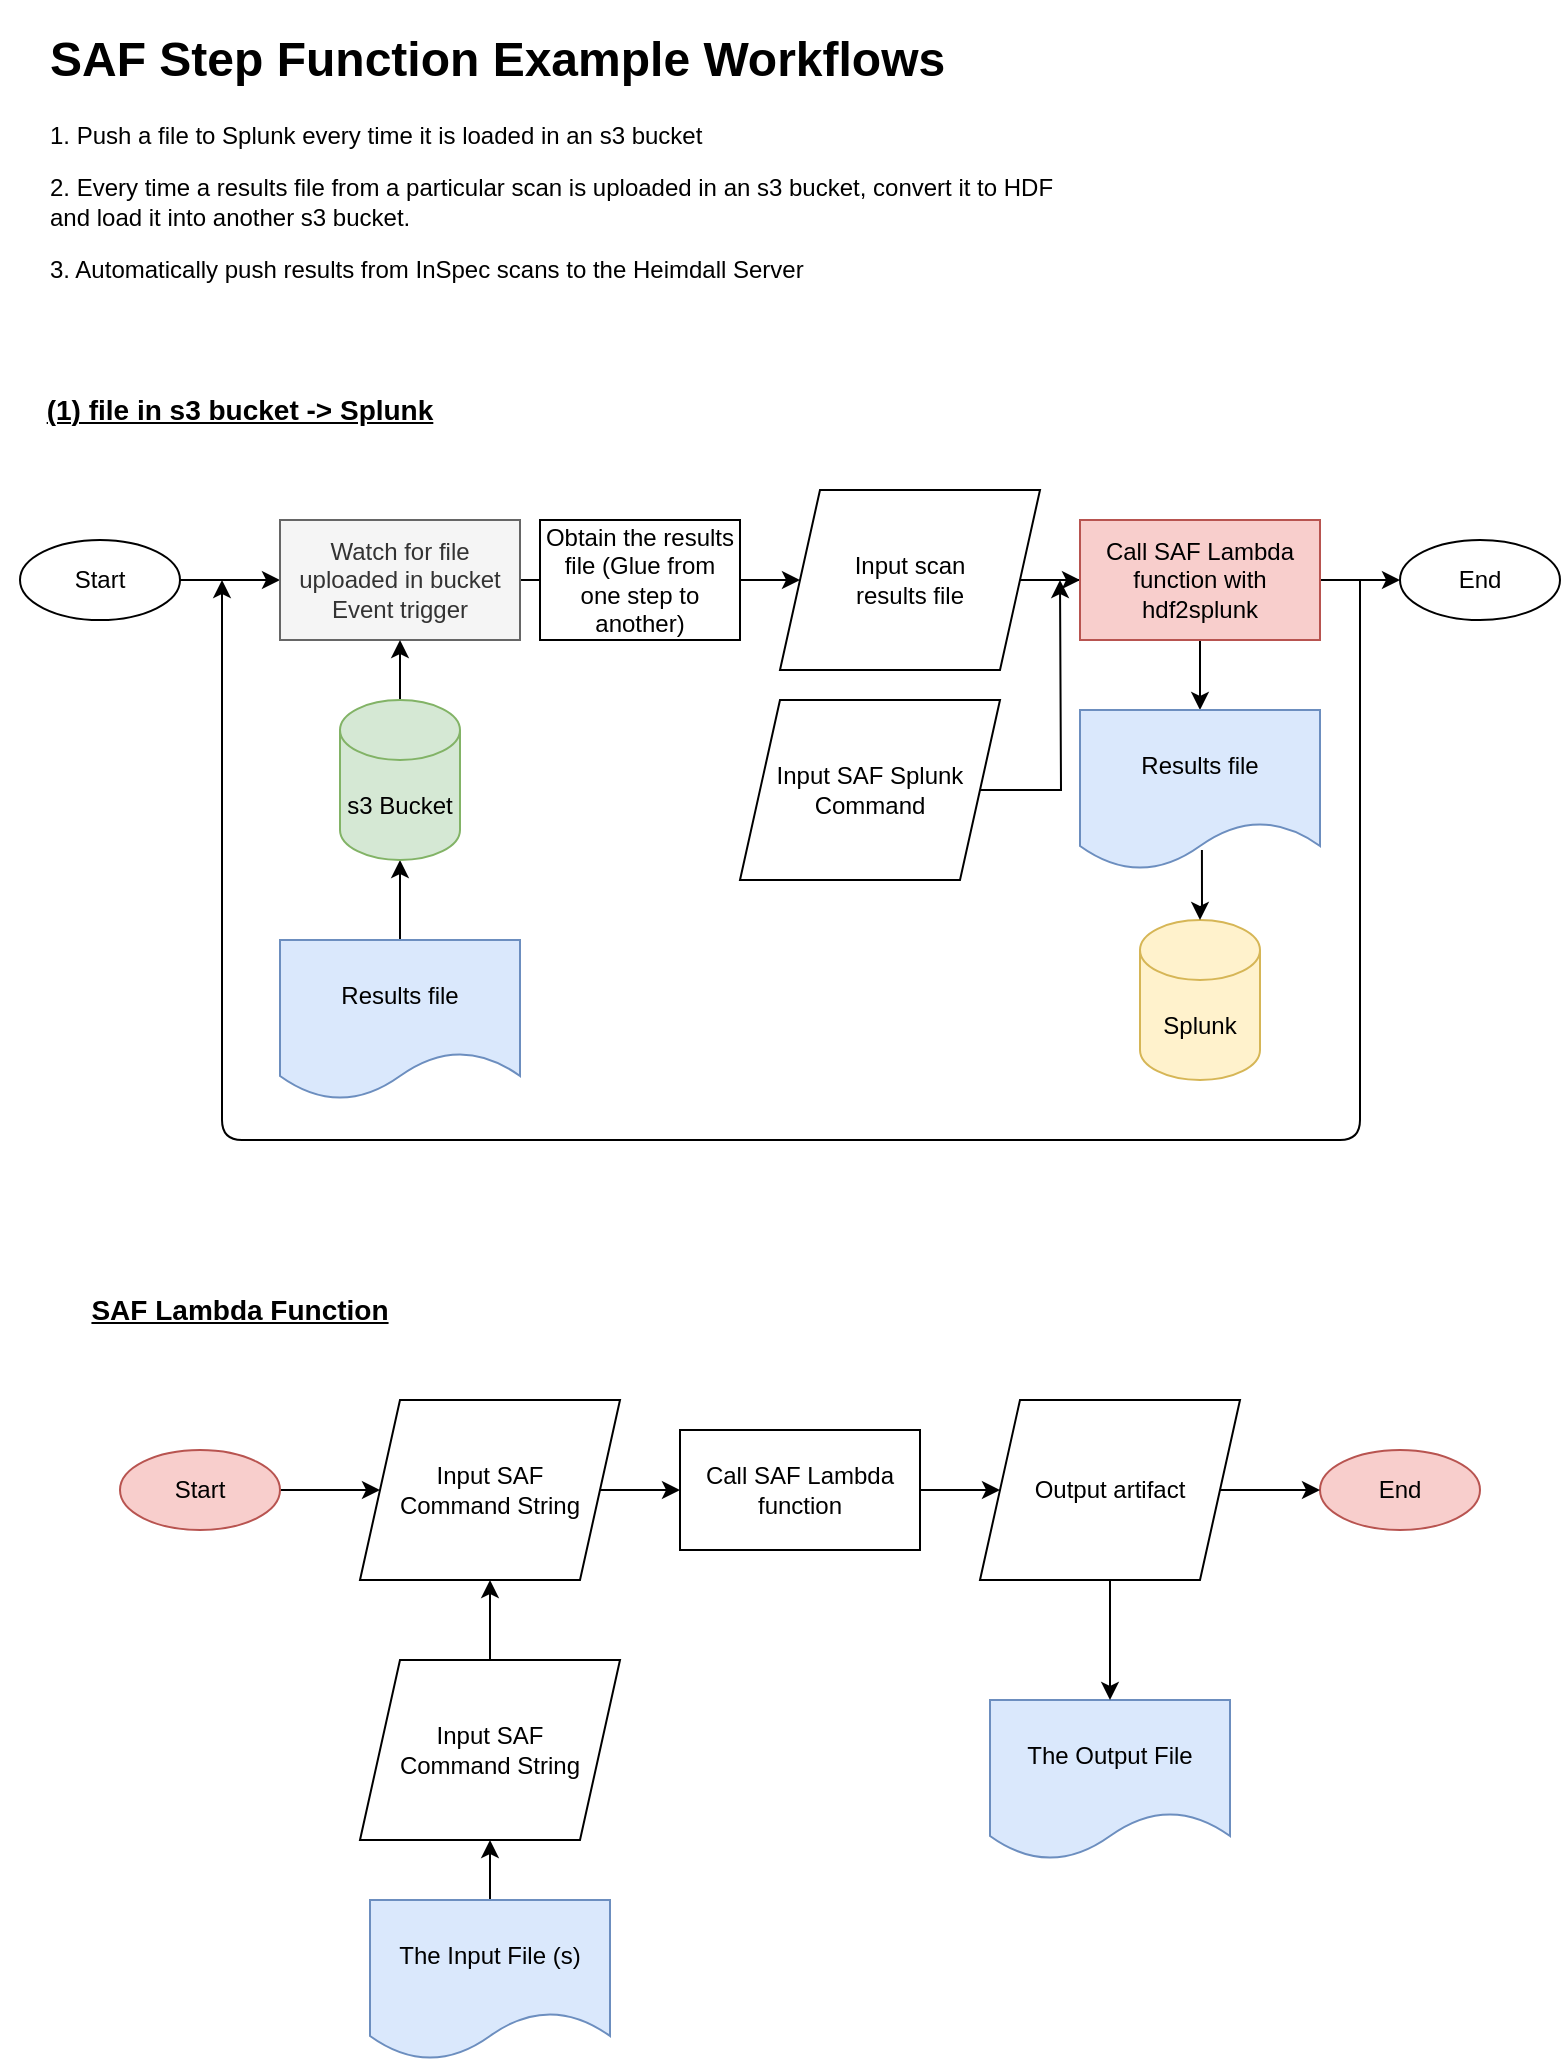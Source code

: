 <mxfile version="15.2.9"><diagram id="WcN2_QI625JYSltmx5Rg" name="Page-1"><mxGraphModel dx="1298" dy="794" grid="1" gridSize="10" guides="1" tooltips="1" connect="1" arrows="1" fold="1" page="1" pageScale="1" pageWidth="850" pageHeight="1100" math="0" shadow="0"><root><mxCell id="0"/><mxCell id="1" parent="0"/><mxCell id="DMB98WNy8Lz5mXE9MAYt-1" value="&lt;h1&gt;SAF Step Function Example Workflows&lt;br&gt;&lt;/h1&gt;&lt;p&gt;1. Push a file to Splunk every time it is loaded in an s3 bucket&lt;/p&gt;&lt;p&gt;2. Every time a results file from a particular scan is uploaded in an s3 bucket, convert it to HDF and load it into another s3 bucket.&lt;/p&gt;&lt;p&gt;3. Automatically push results from InSpec scans to the Heimdall Server&lt;br&gt;&lt;/p&gt;" style="text;html=1;strokeColor=none;fillColor=none;spacing=5;spacingTop=-20;whiteSpace=wrap;overflow=hidden;rounded=0;" vertex="1" parent="1"><mxGeometry x="20" y="10" width="530" height="240" as="geometry"/></mxCell><mxCell id="DMB98WNy8Lz5mXE9MAYt-2" value="&lt;u&gt;&lt;font style=&quot;font-size: 14px&quot;&gt;&lt;b&gt;(1) file in s3 bucket -&amp;gt; Splunk&lt;/b&gt;&lt;/font&gt;&lt;/u&gt;" style="text;html=1;strokeColor=none;fillColor=none;align=center;verticalAlign=middle;whiteSpace=wrap;rounded=0;" vertex="1" parent="1"><mxGeometry y="190" width="240" height="30" as="geometry"/></mxCell><mxCell id="DMB98WNy8Lz5mXE9MAYt-27" value="" style="edgeStyle=orthogonalEdgeStyle;rounded=0;orthogonalLoop=1;jettySize=auto;html=1;" edge="1" parent="1" source="DMB98WNy8Lz5mXE9MAYt-7" target="DMB98WNy8Lz5mXE9MAYt-17"><mxGeometry relative="1" as="geometry"/></mxCell><mxCell id="DMB98WNy8Lz5mXE9MAYt-7" value="Results file" style="shape=document;whiteSpace=wrap;html=1;boundedLbl=1;fillColor=#dae8fc;strokeColor=#6c8ebf;" vertex="1" parent="1"><mxGeometry x="140" y="470" width="120" height="80" as="geometry"/></mxCell><mxCell id="DMB98WNy8Lz5mXE9MAYt-23" value="" style="edgeStyle=orthogonalEdgeStyle;rounded=0;orthogonalLoop=1;jettySize=auto;html=1;" edge="1" parent="1" source="DMB98WNy8Lz5mXE9MAYt-8" target="DMB98WNy8Lz5mXE9MAYt-11"><mxGeometry relative="1" as="geometry"/></mxCell><mxCell id="DMB98WNy8Lz5mXE9MAYt-8" value="&lt;div&gt;Input scan&lt;/div&gt;&lt;div&gt;results file&lt;/div&gt;" style="shape=parallelogram;perimeter=parallelogramPerimeter;whiteSpace=wrap;html=1;fixedSize=1;" vertex="1" parent="1"><mxGeometry x="390" y="245" width="130" height="90" as="geometry"/></mxCell><mxCell id="DMB98WNy8Lz5mXE9MAYt-21" value="" style="edgeStyle=orthogonalEdgeStyle;rounded=0;orthogonalLoop=1;jettySize=auto;html=1;" edge="1" parent="1" source="DMB98WNy8Lz5mXE9MAYt-9" target="DMB98WNy8Lz5mXE9MAYt-12"><mxGeometry relative="1" as="geometry"/></mxCell><mxCell id="DMB98WNy8Lz5mXE9MAYt-9" value="Start" style="ellipse;whiteSpace=wrap;html=1;" vertex="1" parent="1"><mxGeometry x="10" y="270" width="80" height="40" as="geometry"/></mxCell><mxCell id="DMB98WNy8Lz5mXE9MAYt-24" value="" style="edgeStyle=orthogonalEdgeStyle;rounded=0;orthogonalLoop=1;jettySize=auto;html=1;" edge="1" parent="1" source="DMB98WNy8Lz5mXE9MAYt-11" target="DMB98WNy8Lz5mXE9MAYt-20"><mxGeometry relative="1" as="geometry"/></mxCell><mxCell id="DMB98WNy8Lz5mXE9MAYt-43" value="" style="edgeStyle=orthogonalEdgeStyle;rounded=0;orthogonalLoop=1;jettySize=auto;html=1;" edge="1" parent="1" source="DMB98WNy8Lz5mXE9MAYt-11" target="DMB98WNy8Lz5mXE9MAYt-19"><mxGeometry relative="1" as="geometry"/></mxCell><mxCell id="DMB98WNy8Lz5mXE9MAYt-11" value="Call SAF Lambda function with hdf2splunk" style="rounded=0;whiteSpace=wrap;html=1;fillColor=#f8cecc;strokeColor=#b85450;" vertex="1" parent="1"><mxGeometry x="540" y="260" width="120" height="60" as="geometry"/></mxCell><mxCell id="DMB98WNy8Lz5mXE9MAYt-22" value="" style="edgeStyle=orthogonalEdgeStyle;rounded=0;orthogonalLoop=1;jettySize=auto;html=1;" edge="1" parent="1" source="DMB98WNy8Lz5mXE9MAYt-12" target="DMB98WNy8Lz5mXE9MAYt-8"><mxGeometry relative="1" as="geometry"/></mxCell><mxCell id="DMB98WNy8Lz5mXE9MAYt-12" value="Watch for file uploaded in bucket Event trigger" style="rounded=0;whiteSpace=wrap;html=1;fillColor=#f5f5f5;strokeColor=#666666;fontColor=#333333;" vertex="1" parent="1"><mxGeometry x="140" y="260" width="120" height="60" as="geometry"/></mxCell><mxCell id="DMB98WNy8Lz5mXE9MAYt-26" value="" style="edgeStyle=orthogonalEdgeStyle;rounded=0;orthogonalLoop=1;jettySize=auto;html=1;" edge="1" parent="1" source="DMB98WNy8Lz5mXE9MAYt-17" target="DMB98WNy8Lz5mXE9MAYt-12"><mxGeometry relative="1" as="geometry"/></mxCell><mxCell id="DMB98WNy8Lz5mXE9MAYt-17" value="s3 Bucket" style="shape=cylinder3;whiteSpace=wrap;html=1;boundedLbl=1;backgroundOutline=1;size=15;fillColor=#d5e8d4;strokeColor=#82b366;" vertex="1" parent="1"><mxGeometry x="170" y="350" width="60" height="80" as="geometry"/></mxCell><mxCell id="DMB98WNy8Lz5mXE9MAYt-18" value="Splunk" style="shape=cylinder3;whiteSpace=wrap;html=1;boundedLbl=1;backgroundOutline=1;size=15;fillColor=#fff2cc;strokeColor=#d6b656;" vertex="1" parent="1"><mxGeometry x="570" y="460" width="60" height="80" as="geometry"/></mxCell><mxCell id="DMB98WNy8Lz5mXE9MAYt-44" value="" style="edgeStyle=orthogonalEdgeStyle;rounded=0;orthogonalLoop=1;jettySize=auto;html=1;exitX=0.508;exitY=0.875;exitDx=0;exitDy=0;exitPerimeter=0;" edge="1" parent="1" source="DMB98WNy8Lz5mXE9MAYt-19" target="DMB98WNy8Lz5mXE9MAYt-18"><mxGeometry relative="1" as="geometry"/></mxCell><mxCell id="DMB98WNy8Lz5mXE9MAYt-19" value="Results file" style="shape=document;whiteSpace=wrap;html=1;boundedLbl=1;fillColor=#dae8fc;strokeColor=#6c8ebf;" vertex="1" parent="1"><mxGeometry x="540" y="355" width="120" height="80" as="geometry"/></mxCell><mxCell id="DMB98WNy8Lz5mXE9MAYt-20" value="End" style="ellipse;whiteSpace=wrap;html=1;" vertex="1" parent="1"><mxGeometry x="700" y="270" width="80" height="40" as="geometry"/></mxCell><mxCell id="DMB98WNy8Lz5mXE9MAYt-30" value="" style="endArrow=classic;html=1;" edge="1" parent="1"><mxGeometry width="50" height="50" relative="1" as="geometry"><mxPoint x="680" y="290" as="sourcePoint"/><mxPoint x="111" y="290" as="targetPoint"/><Array as="points"><mxPoint x="680" y="570"/><mxPoint x="111" y="570"/></Array></mxGeometry></mxCell><mxCell id="DMB98WNy8Lz5mXE9MAYt-32" value="&lt;u&gt;&lt;b&gt;&lt;font style=&quot;font-size: 14px&quot;&gt;SAF Lambda Function&lt;/font&gt;&lt;/b&gt;&lt;/u&gt;" style="text;html=1;strokeColor=none;fillColor=none;align=center;verticalAlign=middle;whiteSpace=wrap;rounded=0;" vertex="1" parent="1"><mxGeometry y="640" width="240" height="30" as="geometry"/></mxCell><mxCell id="DMB98WNy8Lz5mXE9MAYt-53" value="" style="edgeStyle=orthogonalEdgeStyle;rounded=0;orthogonalLoop=1;jettySize=auto;html=1;" edge="1" parent="1" source="DMB98WNy8Lz5mXE9MAYt-33" target="DMB98WNy8Lz5mXE9MAYt-36"><mxGeometry relative="1" as="geometry"/></mxCell><mxCell id="DMB98WNy8Lz5mXE9MAYt-33" value="&lt;div&gt;Input SAF &lt;br&gt;&lt;/div&gt;&lt;div&gt;Command String&lt;/div&gt;" style="shape=parallelogram;perimeter=parallelogramPerimeter;whiteSpace=wrap;html=1;fixedSize=1;" vertex="1" parent="1"><mxGeometry x="180" y="700" width="130" height="90" as="geometry"/></mxCell><mxCell id="DMB98WNy8Lz5mXE9MAYt-52" value="" style="edgeStyle=orthogonalEdgeStyle;rounded=0;orthogonalLoop=1;jettySize=auto;html=1;" edge="1" parent="1" source="DMB98WNy8Lz5mXE9MAYt-34" target="DMB98WNy8Lz5mXE9MAYt-33"><mxGeometry relative="1" as="geometry"/></mxCell><mxCell id="DMB98WNy8Lz5mXE9MAYt-34" value="Start" style="ellipse;whiteSpace=wrap;html=1;fillColor=#f8cecc;strokeColor=#b85450;" vertex="1" parent="1"><mxGeometry x="60" y="725" width="80" height="40" as="geometry"/></mxCell><mxCell id="DMB98WNy8Lz5mXE9MAYt-35" value="End" style="ellipse;whiteSpace=wrap;html=1;fillColor=#f8cecc;strokeColor=#b85450;" vertex="1" parent="1"><mxGeometry x="660" y="725" width="80" height="40" as="geometry"/></mxCell><mxCell id="DMB98WNy8Lz5mXE9MAYt-54" value="" style="edgeStyle=orthogonalEdgeStyle;rounded=0;orthogonalLoop=1;jettySize=auto;html=1;" edge="1" parent="1" source="DMB98WNy8Lz5mXE9MAYt-36" target="DMB98WNy8Lz5mXE9MAYt-49"><mxGeometry relative="1" as="geometry"/></mxCell><mxCell id="DMB98WNy8Lz5mXE9MAYt-36" value="Call SAF Lambda function" style="rounded=0;whiteSpace=wrap;html=1;" vertex="1" parent="1"><mxGeometry x="340" y="715" width="120" height="60" as="geometry"/></mxCell><mxCell id="DMB98WNy8Lz5mXE9MAYt-56" value="" style="edgeStyle=orthogonalEdgeStyle;rounded=0;orthogonalLoop=1;jettySize=auto;html=1;" edge="1" parent="1" source="DMB98WNy8Lz5mXE9MAYt-37" target="DMB98WNy8Lz5mXE9MAYt-48"><mxGeometry relative="1" as="geometry"/></mxCell><mxCell id="DMB98WNy8Lz5mXE9MAYt-37" value="The Input File (s)" style="shape=document;whiteSpace=wrap;html=1;boundedLbl=1;fillColor=#dae8fc;strokeColor=#6c8ebf;" vertex="1" parent="1"><mxGeometry x="185" y="950" width="120" height="80" as="geometry"/></mxCell><mxCell id="DMB98WNy8Lz5mXE9MAYt-38" value="The Output File" style="shape=document;whiteSpace=wrap;html=1;boundedLbl=1;fillColor=#dae8fc;strokeColor=#6c8ebf;" vertex="1" parent="1"><mxGeometry x="495" y="850" width="120" height="80" as="geometry"/></mxCell><mxCell id="DMB98WNy8Lz5mXE9MAYt-46" style="edgeStyle=orthogonalEdgeStyle;rounded=0;orthogonalLoop=1;jettySize=auto;html=1;" edge="1" parent="1" source="DMB98WNy8Lz5mXE9MAYt-39"><mxGeometry relative="1" as="geometry"><mxPoint x="530" y="290" as="targetPoint"/></mxGeometry></mxCell><mxCell id="DMB98WNy8Lz5mXE9MAYt-39" value="Input SAF Splunk Command" style="shape=parallelogram;perimeter=parallelogramPerimeter;whiteSpace=wrap;html=1;fixedSize=1;" vertex="1" parent="1"><mxGeometry x="370" y="350" width="130" height="90" as="geometry"/></mxCell><mxCell id="DMB98WNy8Lz5mXE9MAYt-45" value="Obtain the results file (Glue from one step to another)" style="rounded=0;whiteSpace=wrap;html=1;" vertex="1" parent="1"><mxGeometry x="270" y="260" width="100" height="60" as="geometry"/></mxCell><mxCell id="DMB98WNy8Lz5mXE9MAYt-55" value="" style="edgeStyle=orthogonalEdgeStyle;rounded=0;orthogonalLoop=1;jettySize=auto;html=1;" edge="1" parent="1" source="DMB98WNy8Lz5mXE9MAYt-48" target="DMB98WNy8Lz5mXE9MAYt-33"><mxGeometry relative="1" as="geometry"/></mxCell><mxCell id="DMB98WNy8Lz5mXE9MAYt-48" value="&lt;div&gt;Input SAF &lt;br&gt;&lt;/div&gt;&lt;div&gt;Command String&lt;/div&gt;" style="shape=parallelogram;perimeter=parallelogramPerimeter;whiteSpace=wrap;html=1;fixedSize=1;" vertex="1" parent="1"><mxGeometry x="180" y="830" width="130" height="90" as="geometry"/></mxCell><mxCell id="DMB98WNy8Lz5mXE9MAYt-50" value="" style="edgeStyle=orthogonalEdgeStyle;rounded=0;orthogonalLoop=1;jettySize=auto;html=1;" edge="1" parent="1" source="DMB98WNy8Lz5mXE9MAYt-49" target="DMB98WNy8Lz5mXE9MAYt-35"><mxGeometry relative="1" as="geometry"/></mxCell><mxCell id="DMB98WNy8Lz5mXE9MAYt-51" value="" style="edgeStyle=orthogonalEdgeStyle;rounded=0;orthogonalLoop=1;jettySize=auto;html=1;" edge="1" parent="1" source="DMB98WNy8Lz5mXE9MAYt-49" target="DMB98WNy8Lz5mXE9MAYt-38"><mxGeometry relative="1" as="geometry"/></mxCell><mxCell id="DMB98WNy8Lz5mXE9MAYt-49" value="Output artifact" style="shape=parallelogram;perimeter=parallelogramPerimeter;whiteSpace=wrap;html=1;fixedSize=1;" vertex="1" parent="1"><mxGeometry x="490" y="700" width="130" height="90" as="geometry"/></mxCell></root></mxGraphModel></diagram></mxfile>
